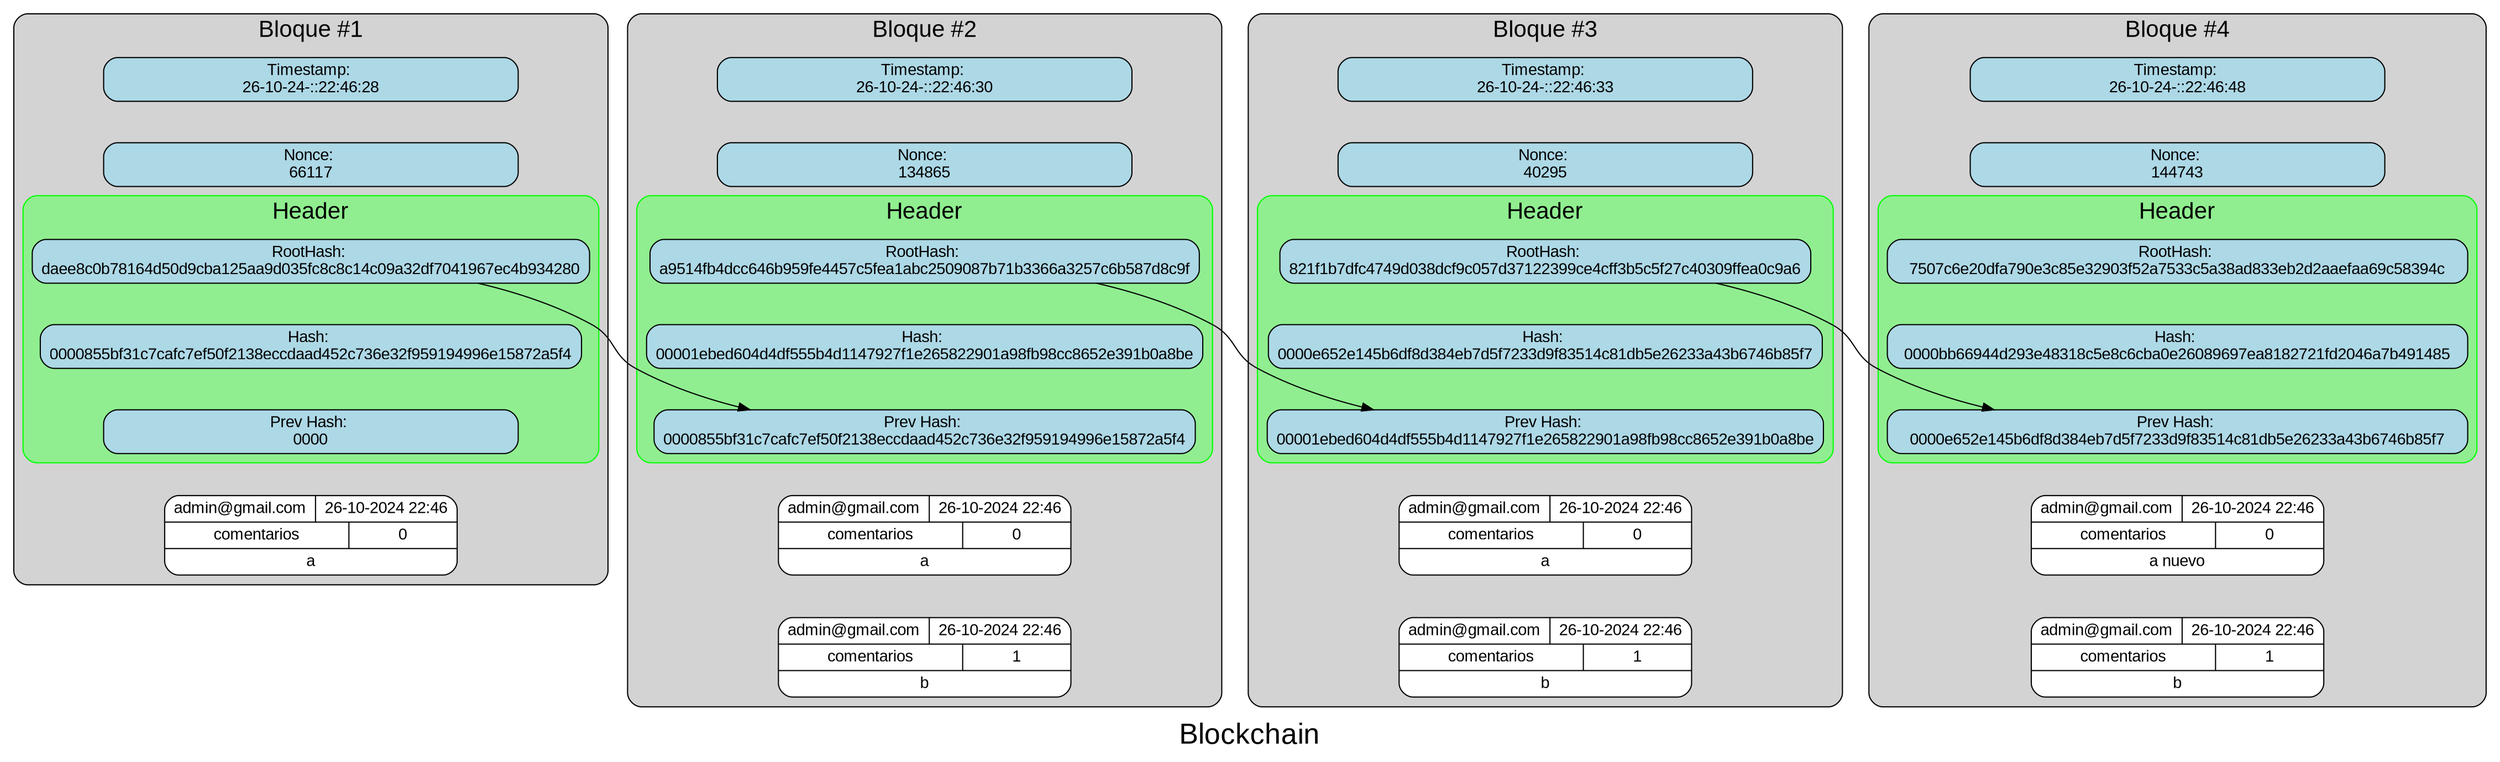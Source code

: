 digraph G {
label="Blockchain"; fontsize=25; fontname="Arial";
subgraph cluster_block1 {
label="Bloque #1";
fontname="Arial";fontsize=20;style=rounded;
color=black;
bgcolor=lightgray;
edge [style=invis];
timestamp1[label="Timestamp: 
26-10-24-::22:46:28";fontname="Arial"; shape=box;style="rounded, filled";fillcolor=lightblue;width=5;]
nonce1[label="Nonce: 
66117";fontname="Arial";shape=box;style="rounded, filled";fillcolor=lightblue;width=5;]
timestamp1 -> nonce1 -> root1
subgraph cluster_header1 {
label="Header";
fontname="Arial";fontsize=20;style=rounded;
color=green;
bgcolor=lightgreen;
root1[label="RootHash: 
daee8c0b78164d50d9cba125aa9d035fc8c8c14c09a32df7041967ec4b934280";fontname="Arial";shape=box;style="rounded, filled";fillcolor=lightblue;width=5;]
hash1[label="Hash: 
0000855bf31c7cafc7ef50f2138eccdaad452c736e32f959194996e15872a5f4";fontname="Arial";shape=box;style="rounded, filled";fillcolor=lightblue;width=5;]
prev1[label="Prev Hash: 
0000";fontname="Arial";shape=box;style="rounded, filled";fillcolor=lightblue;width=5;]
root1 -> hash1 -> prev1
}
transac1_0[label="{{admin@gmail.com|26-10-2024 22:46}|{comentarios | 0}|a}";shape=record;fontname="Arial";style="rounded, filled";fillcolor=white;]
prev1-> transac1_0
}
subgraph cluster_block2 {
label="Bloque #2";
fontname="Arial";fontsize=20;style=rounded;
color=black;
bgcolor=lightgray;
edge [style=invis];
timestamp2[label="Timestamp: 
26-10-24-::22:46:30";fontname="Arial"; shape=box;style="rounded, filled";fillcolor=lightblue;width=5;]
nonce2[label="Nonce: 
134865";fontname="Arial";shape=box;style="rounded, filled";fillcolor=lightblue;width=5;]
timestamp2 -> nonce2 -> root2
subgraph cluster_header2 {
label="Header";
fontname="Arial";fontsize=20;style=rounded;
color=green;
bgcolor=lightgreen;
root2[label="RootHash: 
a9514fb4dcc646b959fe4457c5fea1abc2509087b71b3366a3257c6b587d8c9f";fontname="Arial";shape=box;style="rounded, filled";fillcolor=lightblue;width=5;]
hash2[label="Hash: 
00001ebed604d4df555b4d1147927f1e265822901a98fb98cc8652e391b0a8be";fontname="Arial";shape=box;style="rounded, filled";fillcolor=lightblue;width=5;]
prev2[label="Prev Hash: 
0000855bf31c7cafc7ef50f2138eccdaad452c736e32f959194996e15872a5f4";fontname="Arial";shape=box;style="rounded, filled";fillcolor=lightblue;width=5;]
root2 -> hash2 -> prev2
}
transac2_0[label="{{admin@gmail.com|26-10-2024 22:46}|{comentarios | 0}|a}";shape=record;fontname="Arial";style="rounded, filled";fillcolor=white;]
transac2_1[label="{{admin@gmail.com|26-10-2024 22:46}|{comentarios | 1}|b}";shape=record;fontname="Arial";style="rounded, filled";fillcolor=white;]
prev2-> transac2_0-> transac2_1
}
subgraph cluster_block3 {
label="Bloque #3";
fontname="Arial";fontsize=20;style=rounded;
color=black;
bgcolor=lightgray;
edge [style=invis];
timestamp3[label="Timestamp: 
26-10-24-::22:46:33";fontname="Arial"; shape=box;style="rounded, filled";fillcolor=lightblue;width=5;]
nonce3[label="Nonce: 
40295";fontname="Arial";shape=box;style="rounded, filled";fillcolor=lightblue;width=5;]
timestamp3 -> nonce3 -> root3
subgraph cluster_header3 {
label="Header";
fontname="Arial";fontsize=20;style=rounded;
color=green;
bgcolor=lightgreen;
root3[label="RootHash: 
821f1b7dfc4749d038dcf9c057d37122399ce4cff3b5c5f27c40309ffea0c9a6";fontname="Arial";shape=box;style="rounded, filled";fillcolor=lightblue;width=5;]
hash3[label="Hash: 
0000e652e145b6df8d384eb7d5f7233d9f83514c81db5e26233a43b6746b85f7";fontname="Arial";shape=box;style="rounded, filled";fillcolor=lightblue;width=5;]
prev3[label="Prev Hash: 
00001ebed604d4df555b4d1147927f1e265822901a98fb98cc8652e391b0a8be";fontname="Arial";shape=box;style="rounded, filled";fillcolor=lightblue;width=5;]
root3 -> hash3 -> prev3
}
transac3_0[label="{{admin@gmail.com|26-10-2024 22:46}|{comentarios | 0}|a}";shape=record;fontname="Arial";style="rounded, filled";fillcolor=white;]
transac3_1[label="{{admin@gmail.com|26-10-2024 22:46}|{comentarios | 1}|b}";shape=record;fontname="Arial";style="rounded, filled";fillcolor=white;]
prev3-> transac3_0-> transac3_1
}
subgraph cluster_block4 {
label="Bloque #4";
fontname="Arial";fontsize=20;style=rounded;
color=black;
bgcolor=lightgray;
edge [style=invis];
timestamp4[label="Timestamp: 
26-10-24-::22:46:48";fontname="Arial"; shape=box;style="rounded, filled";fillcolor=lightblue;width=5;]
nonce4[label="Nonce: 
144743";fontname="Arial";shape=box;style="rounded, filled";fillcolor=lightblue;width=5;]
timestamp4 -> nonce4 -> root4
subgraph cluster_header4 {
label="Header";
fontname="Arial";fontsize=20;style=rounded;
color=green;
bgcolor=lightgreen;
root4[label="RootHash: 
7507c6e20dfa790e3c85e32903f52a7533c5a38ad833eb2d2aaefaa69c58394c";fontname="Arial";shape=box;style="rounded, filled";fillcolor=lightblue;width=7;]
hash4[label="Hash: 
0000bb66944d293e48318c5e8c6cba0e26089697ea8182721fd2046a7b491485";fontname="Arial";shape=box;style="rounded, filled";fillcolor=lightblue;width=7;]
prev4[label="Prev Hash: 
0000e652e145b6df8d384eb7d5f7233d9f83514c81db5e26233a43b6746b85f7";fontname="Arial";shape=box;style="rounded, filled";fillcolor=lightblue;width=7;]
root4 -> hash4 -> prev4
}
transac4_0[label="{{admin@gmail.com|26-10-2024 22:46}|{comentarios | 0}|a nuevo}";shape=record;fontname="Arial";style="rounded, filled";fillcolor=white;]
transac4_1[label="{{admin@gmail.com|26-10-2024 22:46}|{comentarios | 1}|b}";shape=record;fontname="Arial";style="rounded, filled";fillcolor=white;]
prev4-> transac4_0-> transac4_1
}
root1 -> prev2[constraint=false;];
root2 -> prev3[constraint=false;];
root3 -> prev4[constraint=false;];

}
